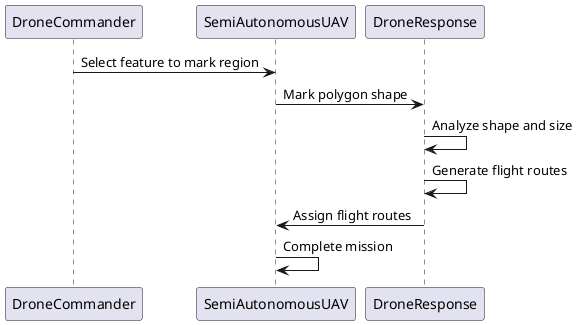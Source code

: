 @startuml "Generate Flight Routes for Area Coverage"

DroneCommander -> SemiAutonomousUAV: Select feature to mark region
SemiAutonomousUAV -> DroneResponse: Mark polygon shape
DroneResponse -> DroneResponse: Analyze shape and size
DroneResponse -> DroneResponse: Generate flight routes
DroneResponse -> SemiAutonomousUAV: Assign flight routes
SemiAutonomousUAV -> SemiAutonomousUAV: Complete mission

@enduml
